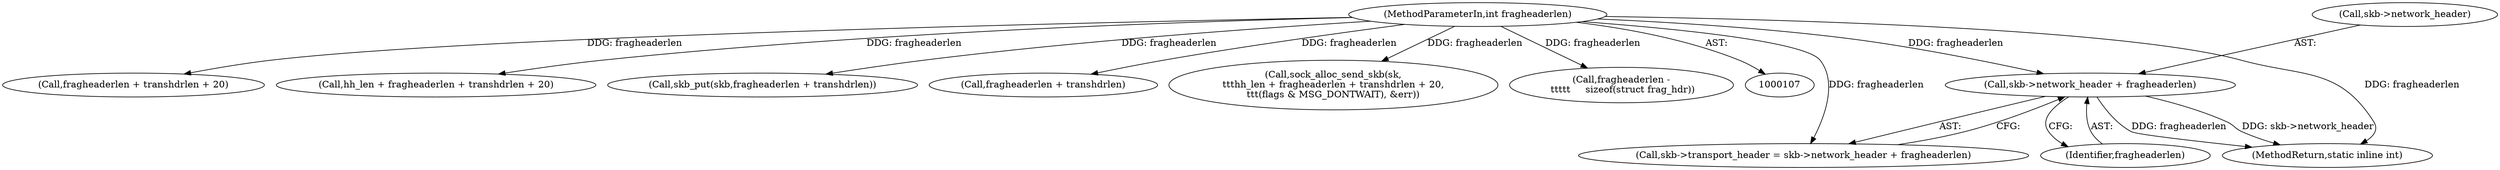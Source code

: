 digraph "0_linux_87c48fa3b4630905f98268dde838ee43626a060c_2@pointer" {
"1000169" [label="(Call,skb->network_header + fragheaderlen)"];
"1000113" [label="(MethodParameterIn,int fragheaderlen)"];
"1000138" [label="(Call,fragheaderlen + transhdrlen + 20)"];
"1000113" [label="(MethodParameterIn,int fragheaderlen)"];
"1000136" [label="(Call,hh_len + fragheaderlen + transhdrlen + 20)"];
"1000158" [label="(Call,skb_put(skb,fragheaderlen + transhdrlen))"];
"1000160" [label="(Call,fragheaderlen + transhdrlen)"];
"1000165" [label="(Call,skb->transport_header = skb->network_header + fragheaderlen)"];
"1000173" [label="(Identifier,fragheaderlen)"];
"1000169" [label="(Call,skb->network_header + fragheaderlen)"];
"1000134" [label="(Call,sock_alloc_send_skb(sk,\n\t\t\thh_len + fragheaderlen + transhdrlen + 20,\n\t\t\t(flags & MSG_DONTWAIT), &err))"];
"1000207" [label="(Call,fragheaderlen -\n \t\t\t\t\t     sizeof(struct frag_hdr))"];
"1000170" [label="(Call,skb->network_header)"];
"1000242" [label="(MethodReturn,static inline int)"];
"1000169" -> "1000165"  [label="AST: "];
"1000169" -> "1000173"  [label="CFG: "];
"1000170" -> "1000169"  [label="AST: "];
"1000173" -> "1000169"  [label="AST: "];
"1000165" -> "1000169"  [label="CFG: "];
"1000169" -> "1000242"  [label="DDG: fragheaderlen"];
"1000169" -> "1000242"  [label="DDG: skb->network_header"];
"1000113" -> "1000169"  [label="DDG: fragheaderlen"];
"1000113" -> "1000107"  [label="AST: "];
"1000113" -> "1000242"  [label="DDG: fragheaderlen"];
"1000113" -> "1000134"  [label="DDG: fragheaderlen"];
"1000113" -> "1000136"  [label="DDG: fragheaderlen"];
"1000113" -> "1000138"  [label="DDG: fragheaderlen"];
"1000113" -> "1000158"  [label="DDG: fragheaderlen"];
"1000113" -> "1000160"  [label="DDG: fragheaderlen"];
"1000113" -> "1000165"  [label="DDG: fragheaderlen"];
"1000113" -> "1000207"  [label="DDG: fragheaderlen"];
}
